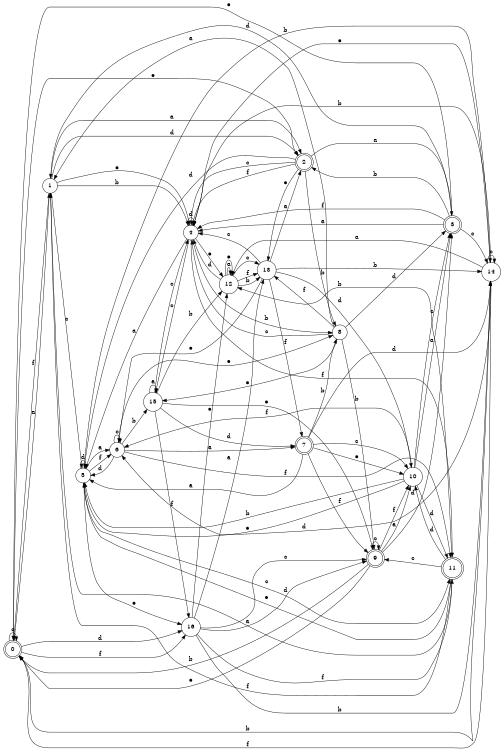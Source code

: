 digraph n14_6 {
__start0 [label="" shape="none"];

rankdir=LR;
size="8,5";

s0 [style="rounded,filled", color="black", fillcolor="white" shape="doublecircle", label="0"];
s1 [style="filled", color="black", fillcolor="white" shape="circle", label="1"];
s2 [style="rounded,filled", color="black", fillcolor="white" shape="doublecircle", label="2"];
s3 [style="rounded,filled", color="black", fillcolor="white" shape="doublecircle", label="3"];
s4 [style="filled", color="black", fillcolor="white" shape="circle", label="4"];
s5 [style="filled", color="black", fillcolor="white" shape="circle", label="5"];
s6 [style="filled", color="black", fillcolor="white" shape="circle", label="6"];
s7 [style="rounded,filled", color="black", fillcolor="white" shape="doublecircle", label="7"];
s8 [style="filled", color="black", fillcolor="white" shape="circle", label="8"];
s9 [style="rounded,filled", color="black", fillcolor="white" shape="doublecircle", label="9"];
s10 [style="filled", color="black", fillcolor="white" shape="circle", label="10"];
s11 [style="rounded,filled", color="black", fillcolor="white" shape="doublecircle", label="11"];
s12 [style="filled", color="black", fillcolor="white" shape="circle", label="12"];
s13 [style="filled", color="black", fillcolor="white" shape="circle", label="13"];
s14 [style="filled", color="black", fillcolor="white" shape="circle", label="14"];
s15 [style="filled", color="black", fillcolor="white" shape="circle", label="15"];
s16 [style="filled", color="black", fillcolor="white" shape="circle", label="16"];
s0 -> s1 [label="a"];
s0 -> s14 [label="b"];
s0 -> s0 [label="c"];
s0 -> s16 [label="d"];
s0 -> s2 [label="e"];
s0 -> s16 [label="f"];
s1 -> s2 [label="a"];
s1 -> s4 [label="b"];
s1 -> s5 [label="c"];
s1 -> s2 [label="d"];
s1 -> s4 [label="e"];
s1 -> s0 [label="f"];
s2 -> s3 [label="a"];
s2 -> s8 [label="b"];
s2 -> s4 [label="c"];
s2 -> s5 [label="d"];
s2 -> s13 [label="e"];
s2 -> s4 [label="f"];
s3 -> s4 [label="a"];
s3 -> s2 [label="b"];
s3 -> s14 [label="c"];
s3 -> s1 [label="d"];
s3 -> s0 [label="e"];
s3 -> s4 [label="f"];
s4 -> s5 [label="a"];
s4 -> s8 [label="b"];
s4 -> s15 [label="c"];
s4 -> s4 [label="d"];
s4 -> s12 [label="e"];
s4 -> s11 [label="f"];
s5 -> s6 [label="a"];
s5 -> s14 [label="b"];
s5 -> s11 [label="c"];
s5 -> s5 [label="d"];
s5 -> s16 [label="e"];
s5 -> s6 [label="f"];
s6 -> s7 [label="a"];
s6 -> s15 [label="b"];
s6 -> s6 [label="c"];
s6 -> s5 [label="d"];
s6 -> s8 [label="e"];
s6 -> s11 [label="f"];
s7 -> s5 [label="a"];
s7 -> s8 [label="b"];
s7 -> s10 [label="c"];
s7 -> s14 [label="d"];
s7 -> s10 [label="e"];
s7 -> s9 [label="f"];
s8 -> s1 [label="a"];
s8 -> s9 [label="b"];
s8 -> s4 [label="c"];
s8 -> s3 [label="d"];
s8 -> s15 [label="e"];
s8 -> s13 [label="f"];
s9 -> s10 [label="a"];
s9 -> s0 [label="b"];
s9 -> s9 [label="c"];
s9 -> s3 [label="d"];
s9 -> s0 [label="e"];
s9 -> s10 [label="f"];
s10 -> s3 [label="a"];
s10 -> s5 [label="b"];
s10 -> s3 [label="c"];
s10 -> s11 [label="d"];
s10 -> s5 [label="e"];
s10 -> s6 [label="f"];
s11 -> s1 [label="a"];
s11 -> s12 [label="b"];
s11 -> s9 [label="c"];
s11 -> s10 [label="d"];
s11 -> s5 [label="e"];
s11 -> s1 [label="f"];
s12 -> s12 [label="a"];
s12 -> s13 [label="b"];
s12 -> s13 [label="c"];
s12 -> s4 [label="d"];
s12 -> s12 [label="e"];
s12 -> s13 [label="f"];
s13 -> s2 [label="a"];
s13 -> s14 [label="b"];
s13 -> s4 [label="c"];
s13 -> s10 [label="d"];
s13 -> s6 [label="e"];
s13 -> s7 [label="f"];
s14 -> s12 [label="a"];
s14 -> s4 [label="b"];
s14 -> s14 [label="c"];
s14 -> s6 [label="d"];
s14 -> s4 [label="e"];
s14 -> s0 [label="f"];
s15 -> s15 [label="a"];
s15 -> s12 [label="b"];
s15 -> s4 [label="c"];
s15 -> s7 [label="d"];
s15 -> s9 [label="e"];
s15 -> s16 [label="f"];
s16 -> s13 [label="a"];
s16 -> s14 [label="b"];
s16 -> s9 [label="c"];
s16 -> s9 [label="d"];
s16 -> s12 [label="e"];
s16 -> s11 [label="f"];

}